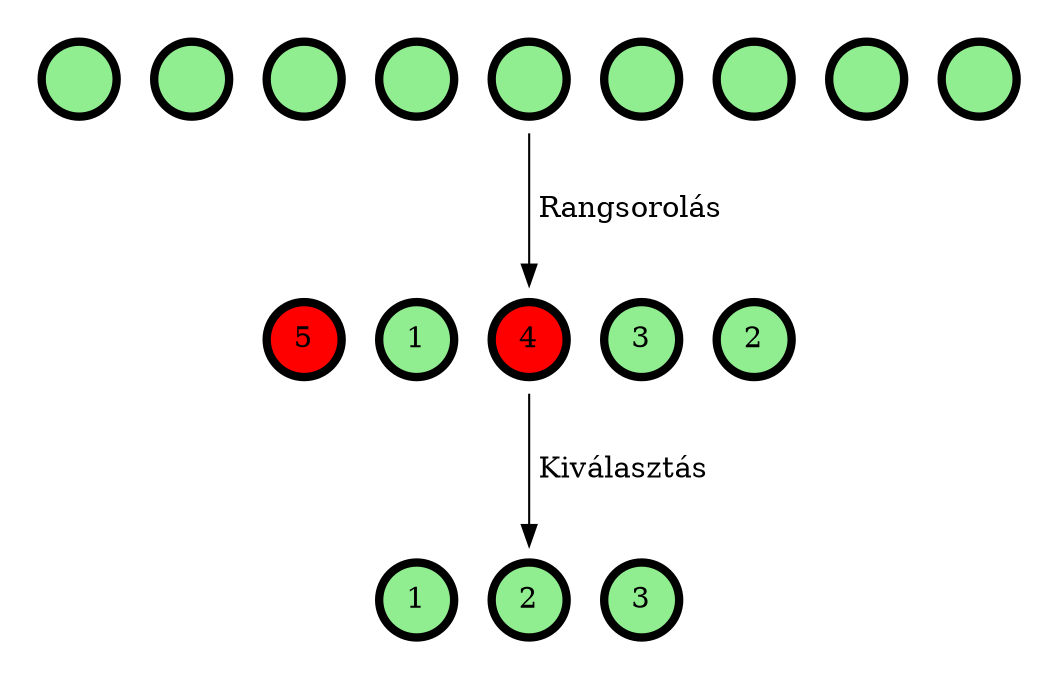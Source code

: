 digraph regularization {
    graph [dpi=300]
    rankdir="TD"
    compound=true

    subgraph cluster_2 {
        style="invis"
        circle11 [label="" shape="circle", penwidth=4, style="filled", fillcolor="lightgreen"]
        circle12 [label="" shape="circle", penwidth=4, style="filled", fillcolor="lightgreen"]
        circle13 [label="" shape="circle", penwidth=4, style="filled", fillcolor="lightgreen"]
        circle14 [label="" shape="circle", penwidth=4, style="filled", fillcolor="lightgreen"]
        circle15 [label="" shape="circle", penwidth=4, style="filled", fillcolor="lightgreen"]
        circle16 [label="" shape="circle", penwidth=4, style="filled", fillcolor="lightgreen"]
        circle17 [label="" shape="circle", penwidth=4, style="filled", fillcolor="lightgreen"]
        circle18 [label="" shape="circle", penwidth=4, style="filled", fillcolor="lightgreen"]
        circle19 [label="" shape="circle", penwidth=4, style="filled", fillcolor="lightgreen"]
    }

    subgraph cluster_3 {
        style="invis"
        circle21 [label="2" shape="circle", penwidth=4, style="filled", fillcolor="lightgreen"]
        circle22 [label="3" shape="circle", penwidth=4, style="filled", fillcolor="lightgreen"]
        circle23 [label="4" shape="circle", penwidth=4, style="filled", fillcolor="red"]
        circle24 [label="1" shape="circle", penwidth=4, style="filled", fillcolor="lightgreen"]
        circle25 [label="5" shape="circle", penwidth=4, style="filled", fillcolor="red"]
    }

    subgraph cluster_4 {
        style="invis"
        circle31 [label="3" shape="circle", penwidth=4, style="filled", fillcolor="lightgreen"]
        circle32 [label="2" shape="circle", penwidth=4, style="filled", fillcolor="lightgreen"]
        circle33 [label="1" shape="circle", penwidth=4, style="filled", fillcolor="lightgreen"]
    }

    circle15 -> circle23 [label=" Rangsorolás", ltail=cluster_2, lhead=cluster_3, minlen=2]
    circle23 -> circle32 [label=" Kiválasztás", ltail=cluster_3, lhead=cluster_4, minlen=2]

}